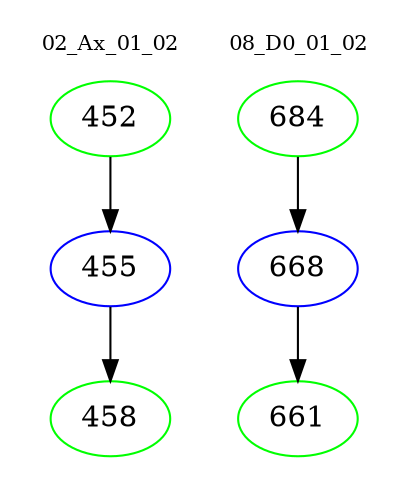 digraph{
subgraph cluster_0 {
color = white
label = "02_Ax_01_02";
fontsize=10;
T0_452 [label="452", color="green"]
T0_452 -> T0_455 [color="black"]
T0_455 [label="455", color="blue"]
T0_455 -> T0_458 [color="black"]
T0_458 [label="458", color="green"]
}
subgraph cluster_1 {
color = white
label = "08_D0_01_02";
fontsize=10;
T1_684 [label="684", color="green"]
T1_684 -> T1_668 [color="black"]
T1_668 [label="668", color="blue"]
T1_668 -> T1_661 [color="black"]
T1_661 [label="661", color="green"]
}
}
